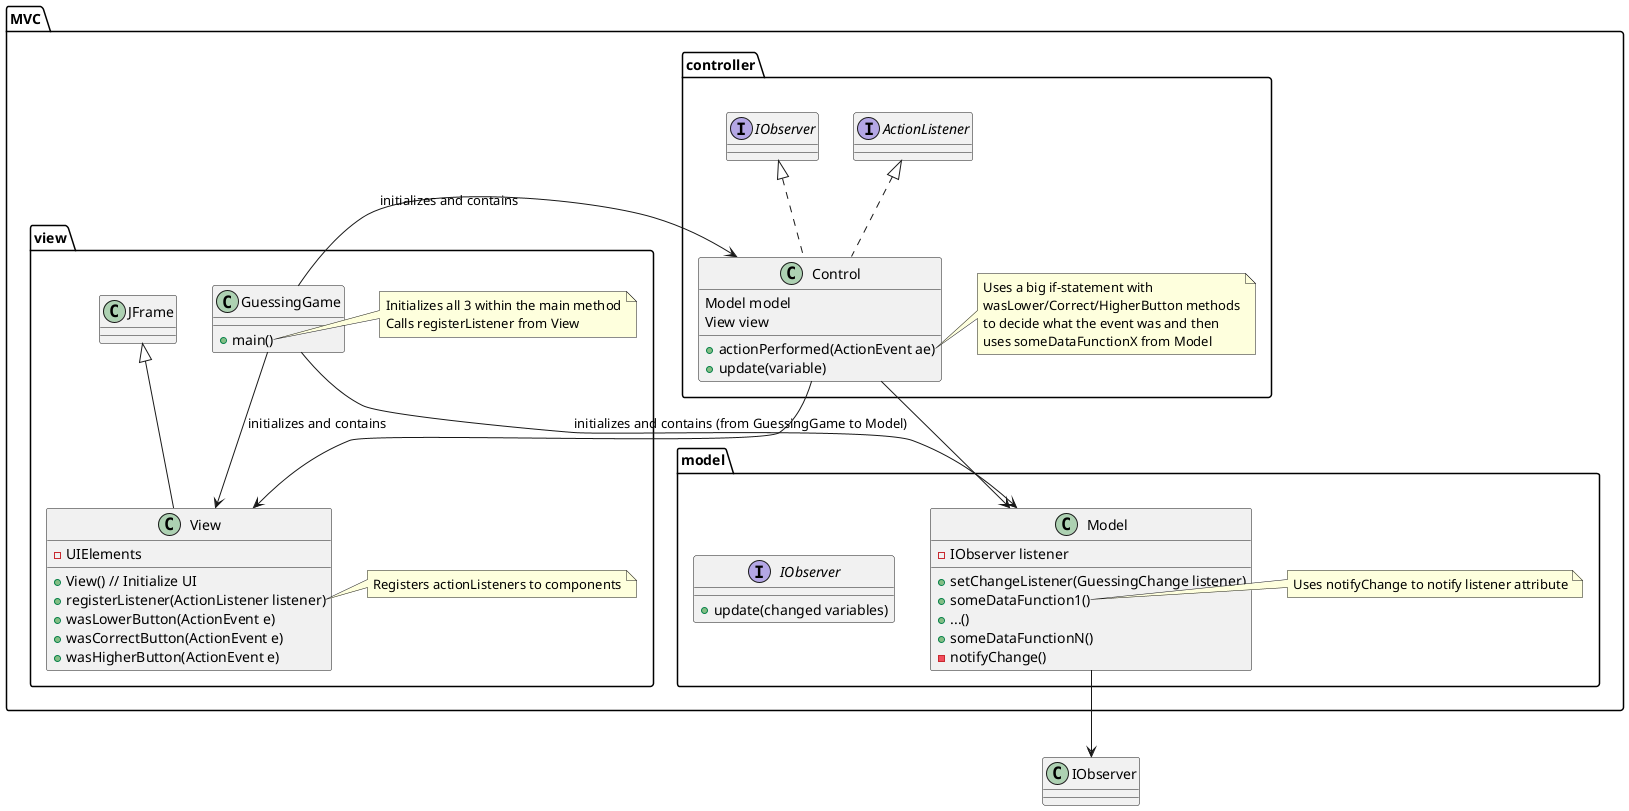 @startuml example
    package MVC.view {
        class GuessingGame {
            +main()
        }
        note right of GuessingGame::main
        Initializes all 3 within the main method
        Calls registerListener from View
        end note
        class View extends JFrame {
            -UIElements
            +View() // Initialize UI
            +registerListener(ActionListener listener)
            +wasLowerButton(ActionEvent e)
            +wasCorrectButton(ActionEvent e)
            +wasHigherButton(ActionEvent e)
        }
        note right of View::registerListener
        Registers actionListeners to components
        end note
    }
    package MVC.model {
        interface IObserver {
            +update(changed variables)
        }
        class Model {
            -IObserver listener
            +setChangeListener(GuessingChange listener)
            +someDataFunction1()
            +...()
            +someDataFunctionN()
            -notifyChange()
        }
        note right of Model::someDataFunction1
        Uses notifyChange to notify listener attribute
        end note
    }
    package MVC.controller {
        class Control implements ActionListener, IObserver {
            Model model
            View view
            +actionPerformed(ActionEvent ae)
            +update(variable)
        }
        note right of Control::actionPerformed
        Uses a big if-statement with
        wasLower/Correct/HigherButton methods
        to decide what the event was and then
        uses someDataFunctionX from Model
        end note
    }
    Control --> Model
    Control --> View
    Model --> IObserver

    GuessingGame --> Model : initializes and contains (from GuessingGame to Model)
    GuessingGame --> Control : initializes and contains
    GuessingGame --> View : initializes and contains
@enduml